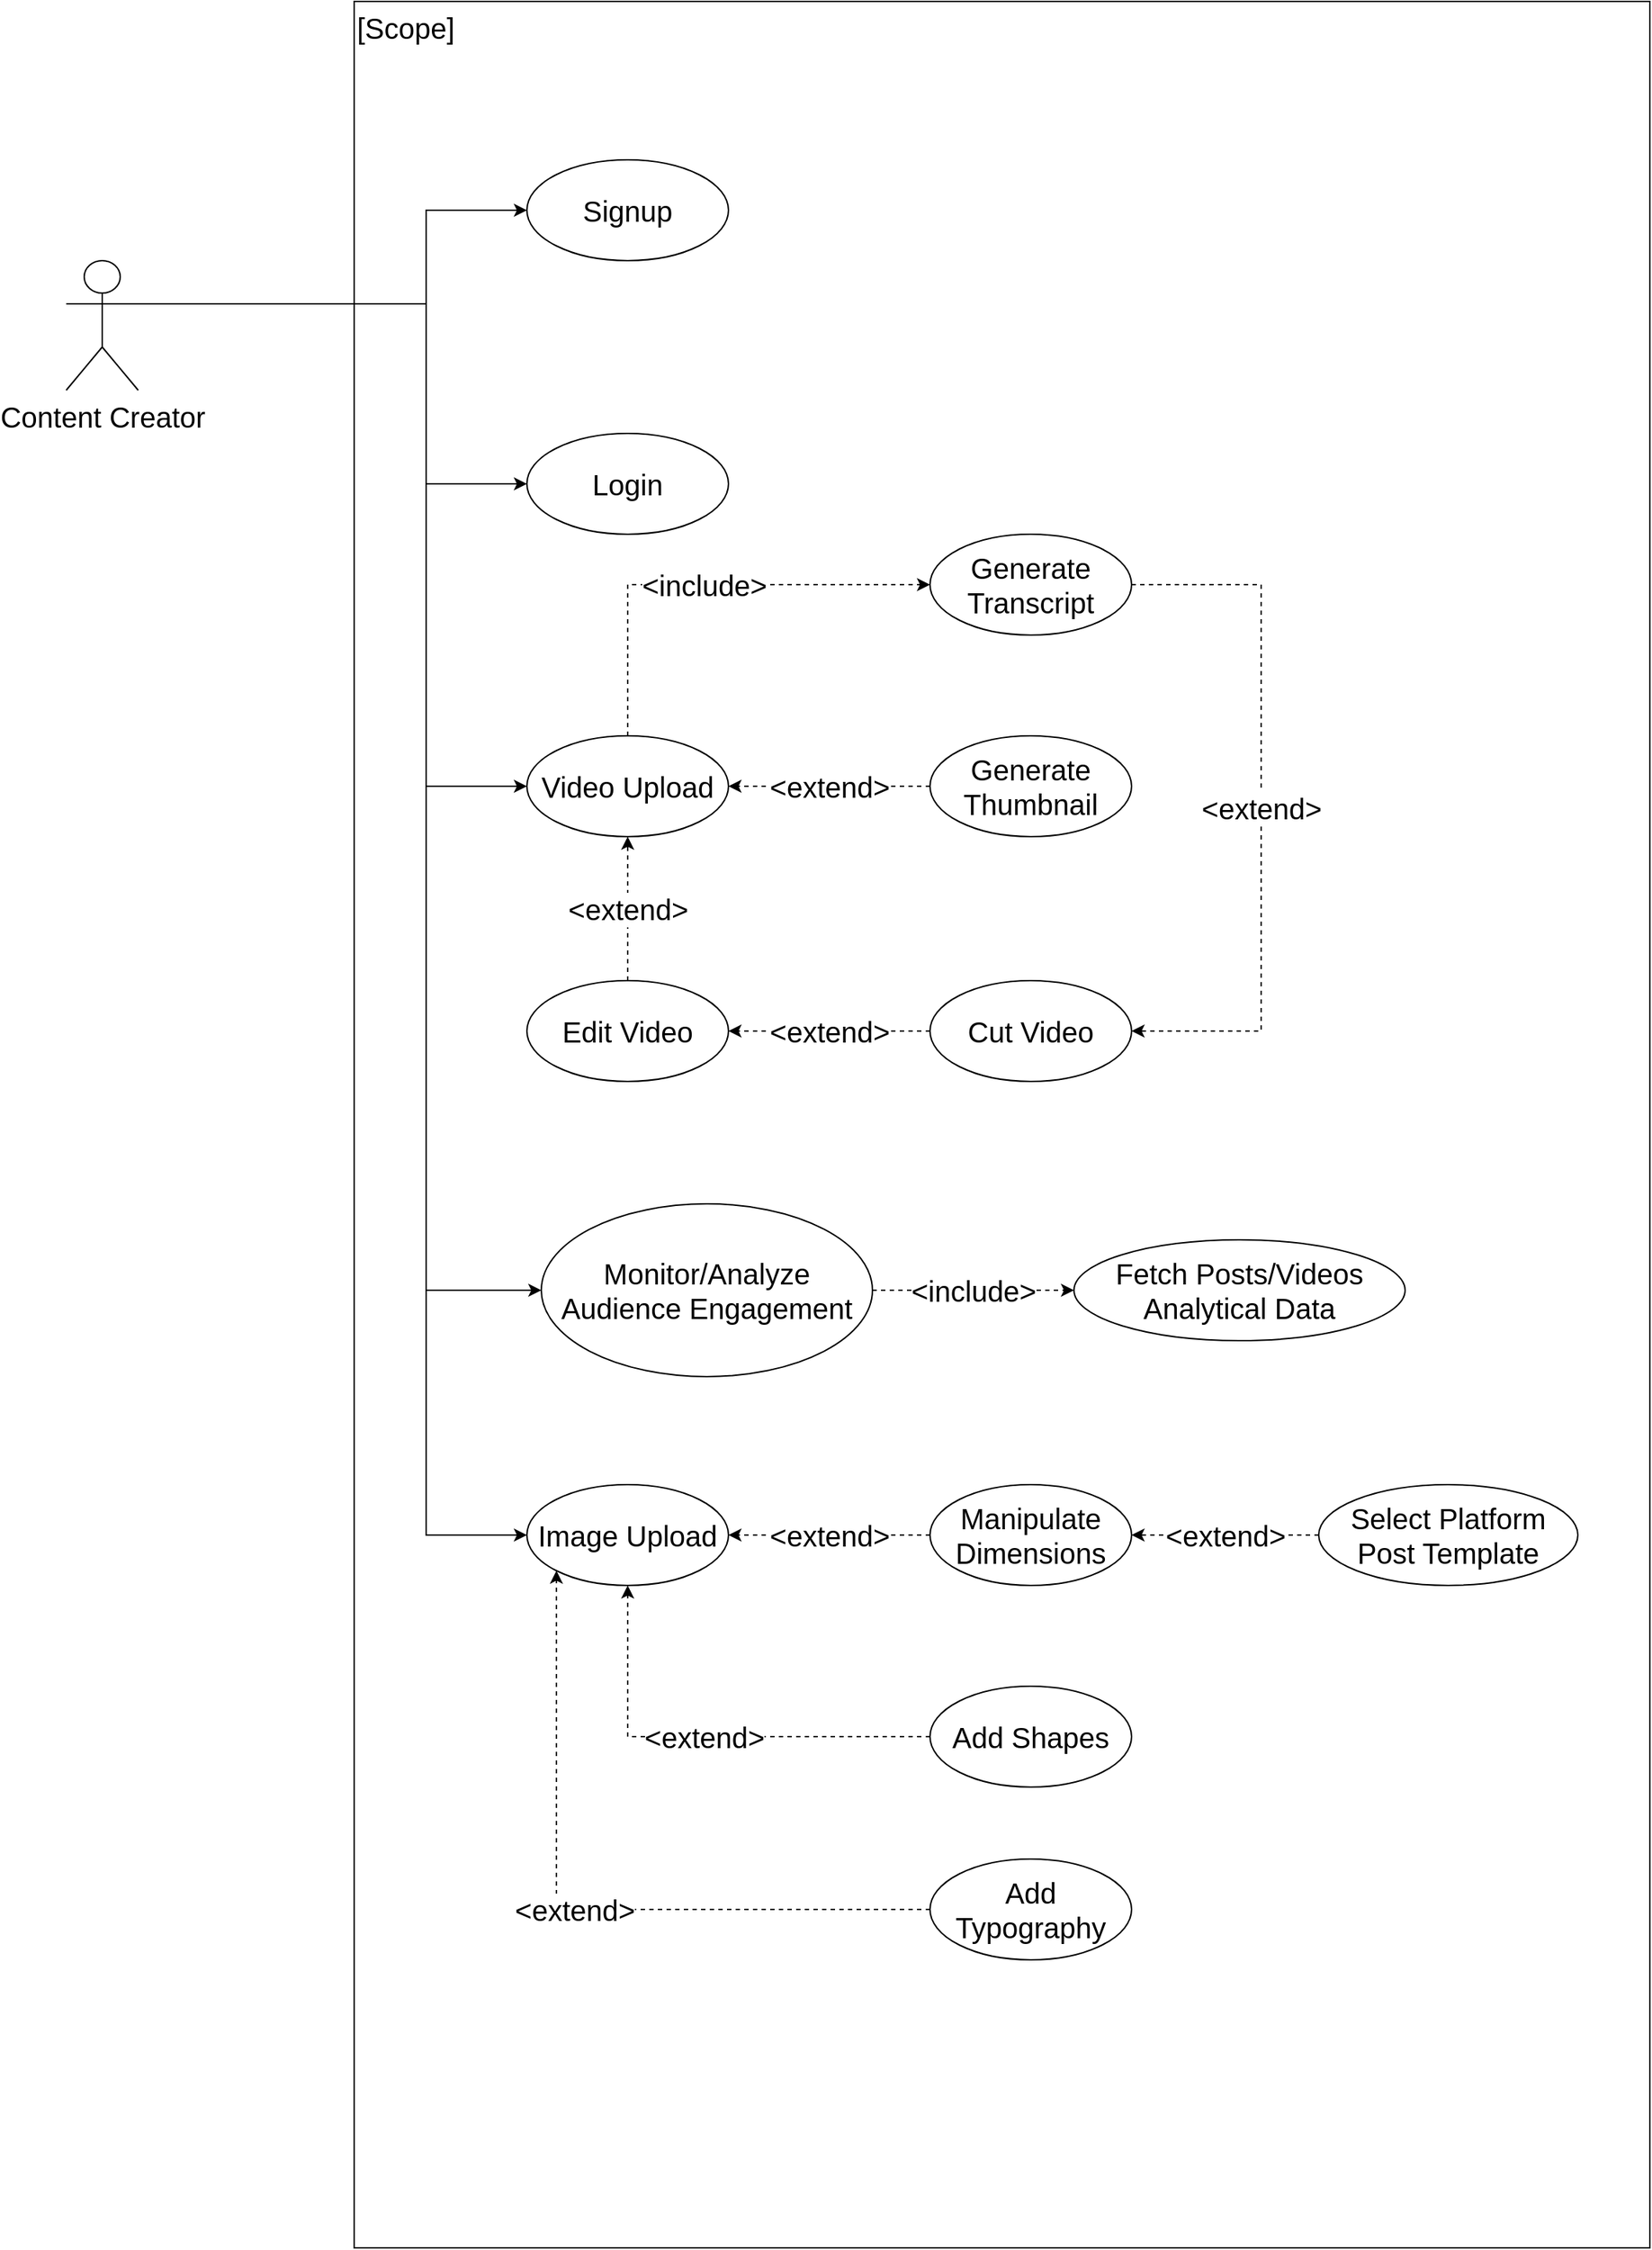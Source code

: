 <mxfile version="20.3.0" type="device"><diagram id="jqEnoWsUP2xUZb84AYmR" name="Page-1"><mxGraphModel dx="2926" dy="1282" grid="1" gridSize="10" guides="1" tooltips="1" connect="1" arrows="1" fold="1" page="1" pageScale="1" pageWidth="850" pageHeight="1100" math="0" shadow="0"><root><mxCell id="0"/><mxCell id="1" parent="0"/><mxCell id="45NrUMSMub-wUSPSBFSL-10" value="[Scope]" style="rounded=0;whiteSpace=wrap;html=1;fillColor=none;align=left;verticalAlign=top;fontSize=20;" parent="1" vertex="1"><mxGeometry x="100" y="80" width="900" height="1560" as="geometry"/></mxCell><mxCell id="45NrUMSMub-wUSPSBFSL-14" style="edgeStyle=orthogonalEdgeStyle;rounded=0;orthogonalLoop=1;jettySize=auto;html=1;exitX=1;exitY=0.333;exitDx=0;exitDy=0;exitPerimeter=0;entryX=0;entryY=0.5;entryDx=0;entryDy=0;fontSize=20;" parent="1" source="45NrUMSMub-wUSPSBFSL-11" target="45NrUMSMub-wUSPSBFSL-13" edge="1"><mxGeometry relative="1" as="geometry"><Array as="points"><mxPoint x="150" y="290"/><mxPoint x="150" y="225"/></Array></mxGeometry></mxCell><mxCell id="45NrUMSMub-wUSPSBFSL-16" style="edgeStyle=orthogonalEdgeStyle;rounded=0;orthogonalLoop=1;jettySize=auto;html=1;exitX=1;exitY=0.333;exitDx=0;exitDy=0;exitPerimeter=0;entryX=0;entryY=0.5;entryDx=0;entryDy=0;fontSize=20;" parent="1" source="45NrUMSMub-wUSPSBFSL-11" target="45NrUMSMub-wUSPSBFSL-15" edge="1"><mxGeometry relative="1" as="geometry"><Array as="points"><mxPoint x="150" y="290"/><mxPoint x="150" y="415"/></Array></mxGeometry></mxCell><mxCell id="Uatmz8lKTWN7fLOPju95-2" style="edgeStyle=orthogonalEdgeStyle;rounded=0;orthogonalLoop=1;jettySize=auto;html=1;exitX=1;exitY=0.333;exitDx=0;exitDy=0;exitPerimeter=0;entryX=0;entryY=0.5;entryDx=0;entryDy=0;fontSize=20;" parent="1" source="45NrUMSMub-wUSPSBFSL-11" target="Uatmz8lKTWN7fLOPju95-1" edge="1"><mxGeometry relative="1" as="geometry"><Array as="points"><mxPoint x="150" y="290"/><mxPoint x="150" y="625"/></Array></mxGeometry></mxCell><mxCell id="EOLj8KeCMcYdQWpYB7_0-3" style="edgeStyle=orthogonalEdgeStyle;rounded=0;orthogonalLoop=1;jettySize=auto;html=1;exitX=1;exitY=0.333;exitDx=0;exitDy=0;exitPerimeter=0;entryX=0;entryY=0.5;entryDx=0;entryDy=0;fontSize=20;" parent="1" source="45NrUMSMub-wUSPSBFSL-11" target="EOLj8KeCMcYdQWpYB7_0-2" edge="1"><mxGeometry relative="1" as="geometry"><Array as="points"><mxPoint x="150" y="290"/><mxPoint x="150" y="975"/></Array></mxGeometry></mxCell><mxCell id="EOLj8KeCMcYdQWpYB7_0-10" style="edgeStyle=orthogonalEdgeStyle;rounded=0;orthogonalLoop=1;jettySize=auto;html=1;exitX=1;exitY=0.333;exitDx=0;exitDy=0;exitPerimeter=0;entryX=0;entryY=0.5;entryDx=0;entryDy=0;fontSize=20;" parent="1" source="45NrUMSMub-wUSPSBFSL-11" target="EOLj8KeCMcYdQWpYB7_0-7" edge="1"><mxGeometry relative="1" as="geometry"><Array as="points"><mxPoint x="150" y="290"/><mxPoint x="150" y="1145"/></Array></mxGeometry></mxCell><mxCell id="45NrUMSMub-wUSPSBFSL-11" value="Content Creator" style="shape=umlActor;verticalLabelPosition=bottom;verticalAlign=top;html=1;outlineConnect=0;fillColor=none;fontSize=20;" parent="1" vertex="1"><mxGeometry x="-100" y="260" width="50" height="90" as="geometry"/></mxCell><mxCell id="45NrUMSMub-wUSPSBFSL-13" value="Signup" style="ellipse;whiteSpace=wrap;html=1;fillColor=none;fontSize=20;" parent="1" vertex="1"><mxGeometry x="220" y="190" width="140" height="70" as="geometry"/></mxCell><mxCell id="45NrUMSMub-wUSPSBFSL-15" value="Login" style="ellipse;whiteSpace=wrap;html=1;fillColor=none;fontSize=20;" parent="1" vertex="1"><mxGeometry x="220" y="380" width="140" height="70" as="geometry"/></mxCell><mxCell id="EOLj8KeCMcYdQWpYB7_0-25" value="&amp;lt;include&amp;gt;" style="edgeStyle=orthogonalEdgeStyle;rounded=0;orthogonalLoop=1;jettySize=auto;html=1;exitX=0.5;exitY=0;exitDx=0;exitDy=0;entryX=0;entryY=0.5;entryDx=0;entryDy=0;dashed=1;fontSize=20;" parent="1" source="Uatmz8lKTWN7fLOPju95-1" target="EOLj8KeCMcYdQWpYB7_0-23" edge="1"><mxGeometry relative="1" as="geometry"/></mxCell><mxCell id="Uatmz8lKTWN7fLOPju95-1" value="Video Upload" style="ellipse;whiteSpace=wrap;html=1;fillColor=none;fontSize=20;" parent="1" vertex="1"><mxGeometry x="220" y="590" width="140" height="70" as="geometry"/></mxCell><mxCell id="Uatmz8lKTWN7fLOPju95-4" value="&amp;lt;extend&amp;gt;" style="edgeStyle=orthogonalEdgeStyle;rounded=0;orthogonalLoop=1;jettySize=auto;html=1;exitX=0.5;exitY=0;exitDx=0;exitDy=0;entryX=0.5;entryY=1;entryDx=0;entryDy=0;dashed=1;fontSize=20;" parent="1" source="Uatmz8lKTWN7fLOPju95-3" target="Uatmz8lKTWN7fLOPju95-1" edge="1"><mxGeometry relative="1" as="geometry"/></mxCell><mxCell id="Uatmz8lKTWN7fLOPju95-3" value="Edit Video" style="ellipse;whiteSpace=wrap;html=1;fillColor=none;fontSize=20;" parent="1" vertex="1"><mxGeometry x="220" y="760" width="140" height="70" as="geometry"/></mxCell><mxCell id="Uatmz8lKTWN7fLOPju95-7" value="&amp;lt;extend&amp;gt;" style="edgeStyle=orthogonalEdgeStyle;rounded=0;orthogonalLoop=1;jettySize=auto;html=1;exitX=0;exitY=0.5;exitDx=0;exitDy=0;entryX=1;entryY=0.5;entryDx=0;entryDy=0;dashed=1;fontSize=20;" parent="1" source="Uatmz8lKTWN7fLOPju95-6" target="Uatmz8lKTWN7fLOPju95-3" edge="1"><mxGeometry relative="1" as="geometry"/></mxCell><mxCell id="Uatmz8lKTWN7fLOPju95-6" value="Cut Video" style="ellipse;whiteSpace=wrap;html=1;fillColor=none;fontSize=20;" parent="1" vertex="1"><mxGeometry x="500" y="760" width="140" height="70" as="geometry"/></mxCell><mxCell id="EOLj8KeCMcYdQWpYB7_0-6" value="&amp;lt;include&amp;gt;" style="edgeStyle=orthogonalEdgeStyle;rounded=0;orthogonalLoop=1;jettySize=auto;html=1;exitX=1;exitY=0.5;exitDx=0;exitDy=0;dashed=1;fontSize=20;" parent="1" source="EOLj8KeCMcYdQWpYB7_0-2" target="EOLj8KeCMcYdQWpYB7_0-4" edge="1"><mxGeometry relative="1" as="geometry"/></mxCell><mxCell id="EOLj8KeCMcYdQWpYB7_0-2" value="Monitor/Analyze Audience Engagement" style="ellipse;whiteSpace=wrap;html=1;fillColor=none;fontSize=20;" parent="1" vertex="1"><mxGeometry x="230" y="915" width="230" height="120" as="geometry"/></mxCell><mxCell id="EOLj8KeCMcYdQWpYB7_0-4" value="Fetch Posts/Videos&lt;br&gt;Analytical Data" style="ellipse;whiteSpace=wrap;html=1;fillColor=none;fontSize=20;" parent="1" vertex="1"><mxGeometry x="600" y="940" width="230" height="70" as="geometry"/></mxCell><mxCell id="EOLj8KeCMcYdQWpYB7_0-7" value="Image Upload" style="ellipse;whiteSpace=wrap;html=1;fillColor=none;fontSize=20;" parent="1" vertex="1"><mxGeometry x="220" y="1110" width="140" height="70" as="geometry"/></mxCell><mxCell id="EOLj8KeCMcYdQWpYB7_0-15" value="&amp;lt;extend&amp;gt;" style="edgeStyle=orthogonalEdgeStyle;rounded=0;orthogonalLoop=1;jettySize=auto;html=1;exitX=0;exitY=0.5;exitDx=0;exitDy=0;dashed=1;fontSize=20;" parent="1" source="EOLj8KeCMcYdQWpYB7_0-11" target="EOLj8KeCMcYdQWpYB7_0-7" edge="1"><mxGeometry relative="1" as="geometry"/></mxCell><mxCell id="EOLj8KeCMcYdQWpYB7_0-11" value="Manipulate Dimensions" style="ellipse;whiteSpace=wrap;html=1;fillColor=none;fontSize=20;" parent="1" vertex="1"><mxGeometry x="500" y="1110" width="140" height="70" as="geometry"/></mxCell><mxCell id="EOLj8KeCMcYdQWpYB7_0-13" value="&amp;lt;extend&amp;gt;" style="edgeStyle=orthogonalEdgeStyle;rounded=0;orthogonalLoop=1;jettySize=auto;html=1;exitX=0;exitY=0.5;exitDx=0;exitDy=0;entryX=1;entryY=0.5;entryDx=0;entryDy=0;dashed=1;fontSize=20;" parent="1" source="EOLj8KeCMcYdQWpYB7_0-12" target="Uatmz8lKTWN7fLOPju95-1" edge="1"><mxGeometry relative="1" as="geometry"/></mxCell><mxCell id="EOLj8KeCMcYdQWpYB7_0-12" value="Generate Thumbnail" style="ellipse;whiteSpace=wrap;html=1;fillColor=none;fontSize=20;" parent="1" vertex="1"><mxGeometry x="500" y="590" width="140" height="70" as="geometry"/></mxCell><mxCell id="EOLj8KeCMcYdQWpYB7_0-18" value="&amp;lt;extend&amp;gt;" style="edgeStyle=orthogonalEdgeStyle;rounded=0;orthogonalLoop=1;jettySize=auto;html=1;exitX=0;exitY=0.5;exitDx=0;exitDy=0;entryX=0.5;entryY=1;entryDx=0;entryDy=0;dashed=1;fontSize=20;" parent="1" source="EOLj8KeCMcYdQWpYB7_0-17" target="EOLj8KeCMcYdQWpYB7_0-7" edge="1"><mxGeometry relative="1" as="geometry"/></mxCell><mxCell id="EOLj8KeCMcYdQWpYB7_0-17" value="Add Shapes" style="ellipse;whiteSpace=wrap;html=1;fillColor=none;fontSize=20;" parent="1" vertex="1"><mxGeometry x="500" y="1250" width="140" height="70" as="geometry"/></mxCell><mxCell id="EOLj8KeCMcYdQWpYB7_0-20" value="&amp;lt;extend&amp;gt;" style="edgeStyle=orthogonalEdgeStyle;rounded=0;orthogonalLoop=1;jettySize=auto;html=1;exitX=0;exitY=0.5;exitDx=0;exitDy=0;entryX=0;entryY=1;entryDx=0;entryDy=0;dashed=1;fontSize=20;" parent="1" source="EOLj8KeCMcYdQWpYB7_0-19" target="EOLj8KeCMcYdQWpYB7_0-7" edge="1"><mxGeometry relative="1" as="geometry"/></mxCell><mxCell id="EOLj8KeCMcYdQWpYB7_0-19" value="Add Typography" style="ellipse;whiteSpace=wrap;html=1;fillColor=none;fontSize=20;" parent="1" vertex="1"><mxGeometry x="500" y="1370" width="140" height="70" as="geometry"/></mxCell><mxCell id="EOLj8KeCMcYdQWpYB7_0-22" value="&amp;lt;extend&amp;gt;" style="edgeStyle=orthogonalEdgeStyle;rounded=0;orthogonalLoop=1;jettySize=auto;html=1;exitX=0;exitY=0.5;exitDx=0;exitDy=0;dashed=1;fontSize=20;" parent="1" source="EOLj8KeCMcYdQWpYB7_0-21" target="EOLj8KeCMcYdQWpYB7_0-11" edge="1"><mxGeometry relative="1" as="geometry"/></mxCell><mxCell id="EOLj8KeCMcYdQWpYB7_0-21" value="Select Platform Post Template" style="ellipse;whiteSpace=wrap;html=1;fillColor=none;fontSize=20;" parent="1" vertex="1"><mxGeometry x="770" y="1110" width="180" height="70" as="geometry"/></mxCell><mxCell id="EOLj8KeCMcYdQWpYB7_0-26" value="&amp;lt;extend&amp;gt;" style="edgeStyle=orthogonalEdgeStyle;rounded=0;orthogonalLoop=1;jettySize=auto;html=1;exitX=1;exitY=0.5;exitDx=0;exitDy=0;entryX=1;entryY=0.5;entryDx=0;entryDy=0;dashed=1;fontSize=20;" parent="1" source="EOLj8KeCMcYdQWpYB7_0-23" target="Uatmz8lKTWN7fLOPju95-6" edge="1"><mxGeometry relative="1" as="geometry"><Array as="points"><mxPoint x="730" y="485"/><mxPoint x="730" y="795"/></Array></mxGeometry></mxCell><mxCell id="EOLj8KeCMcYdQWpYB7_0-23" value="Generate Transcript" style="ellipse;whiteSpace=wrap;html=1;fillColor=none;fontSize=20;" parent="1" vertex="1"><mxGeometry x="500" y="450" width="140" height="70" as="geometry"/></mxCell></root></mxGraphModel></diagram></mxfile>